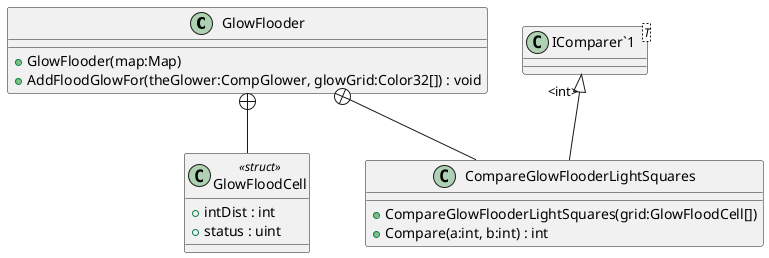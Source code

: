 @startuml
class GlowFlooder {
    + GlowFlooder(map:Map)
    + AddFloodGlowFor(theGlower:CompGlower, glowGrid:Color32[]) : void
}
class GlowFloodCell <<struct>> {
    + intDist : int
    + status : uint
}
class CompareGlowFlooderLightSquares {
    + CompareGlowFlooderLightSquares(grid:GlowFloodCell[])
    + Compare(a:int, b:int) : int
}
class "IComparer`1"<T> {
}
GlowFlooder +-- GlowFloodCell
GlowFlooder +-- CompareGlowFlooderLightSquares
"IComparer`1" "<int>" <|-- CompareGlowFlooderLightSquares
@enduml
